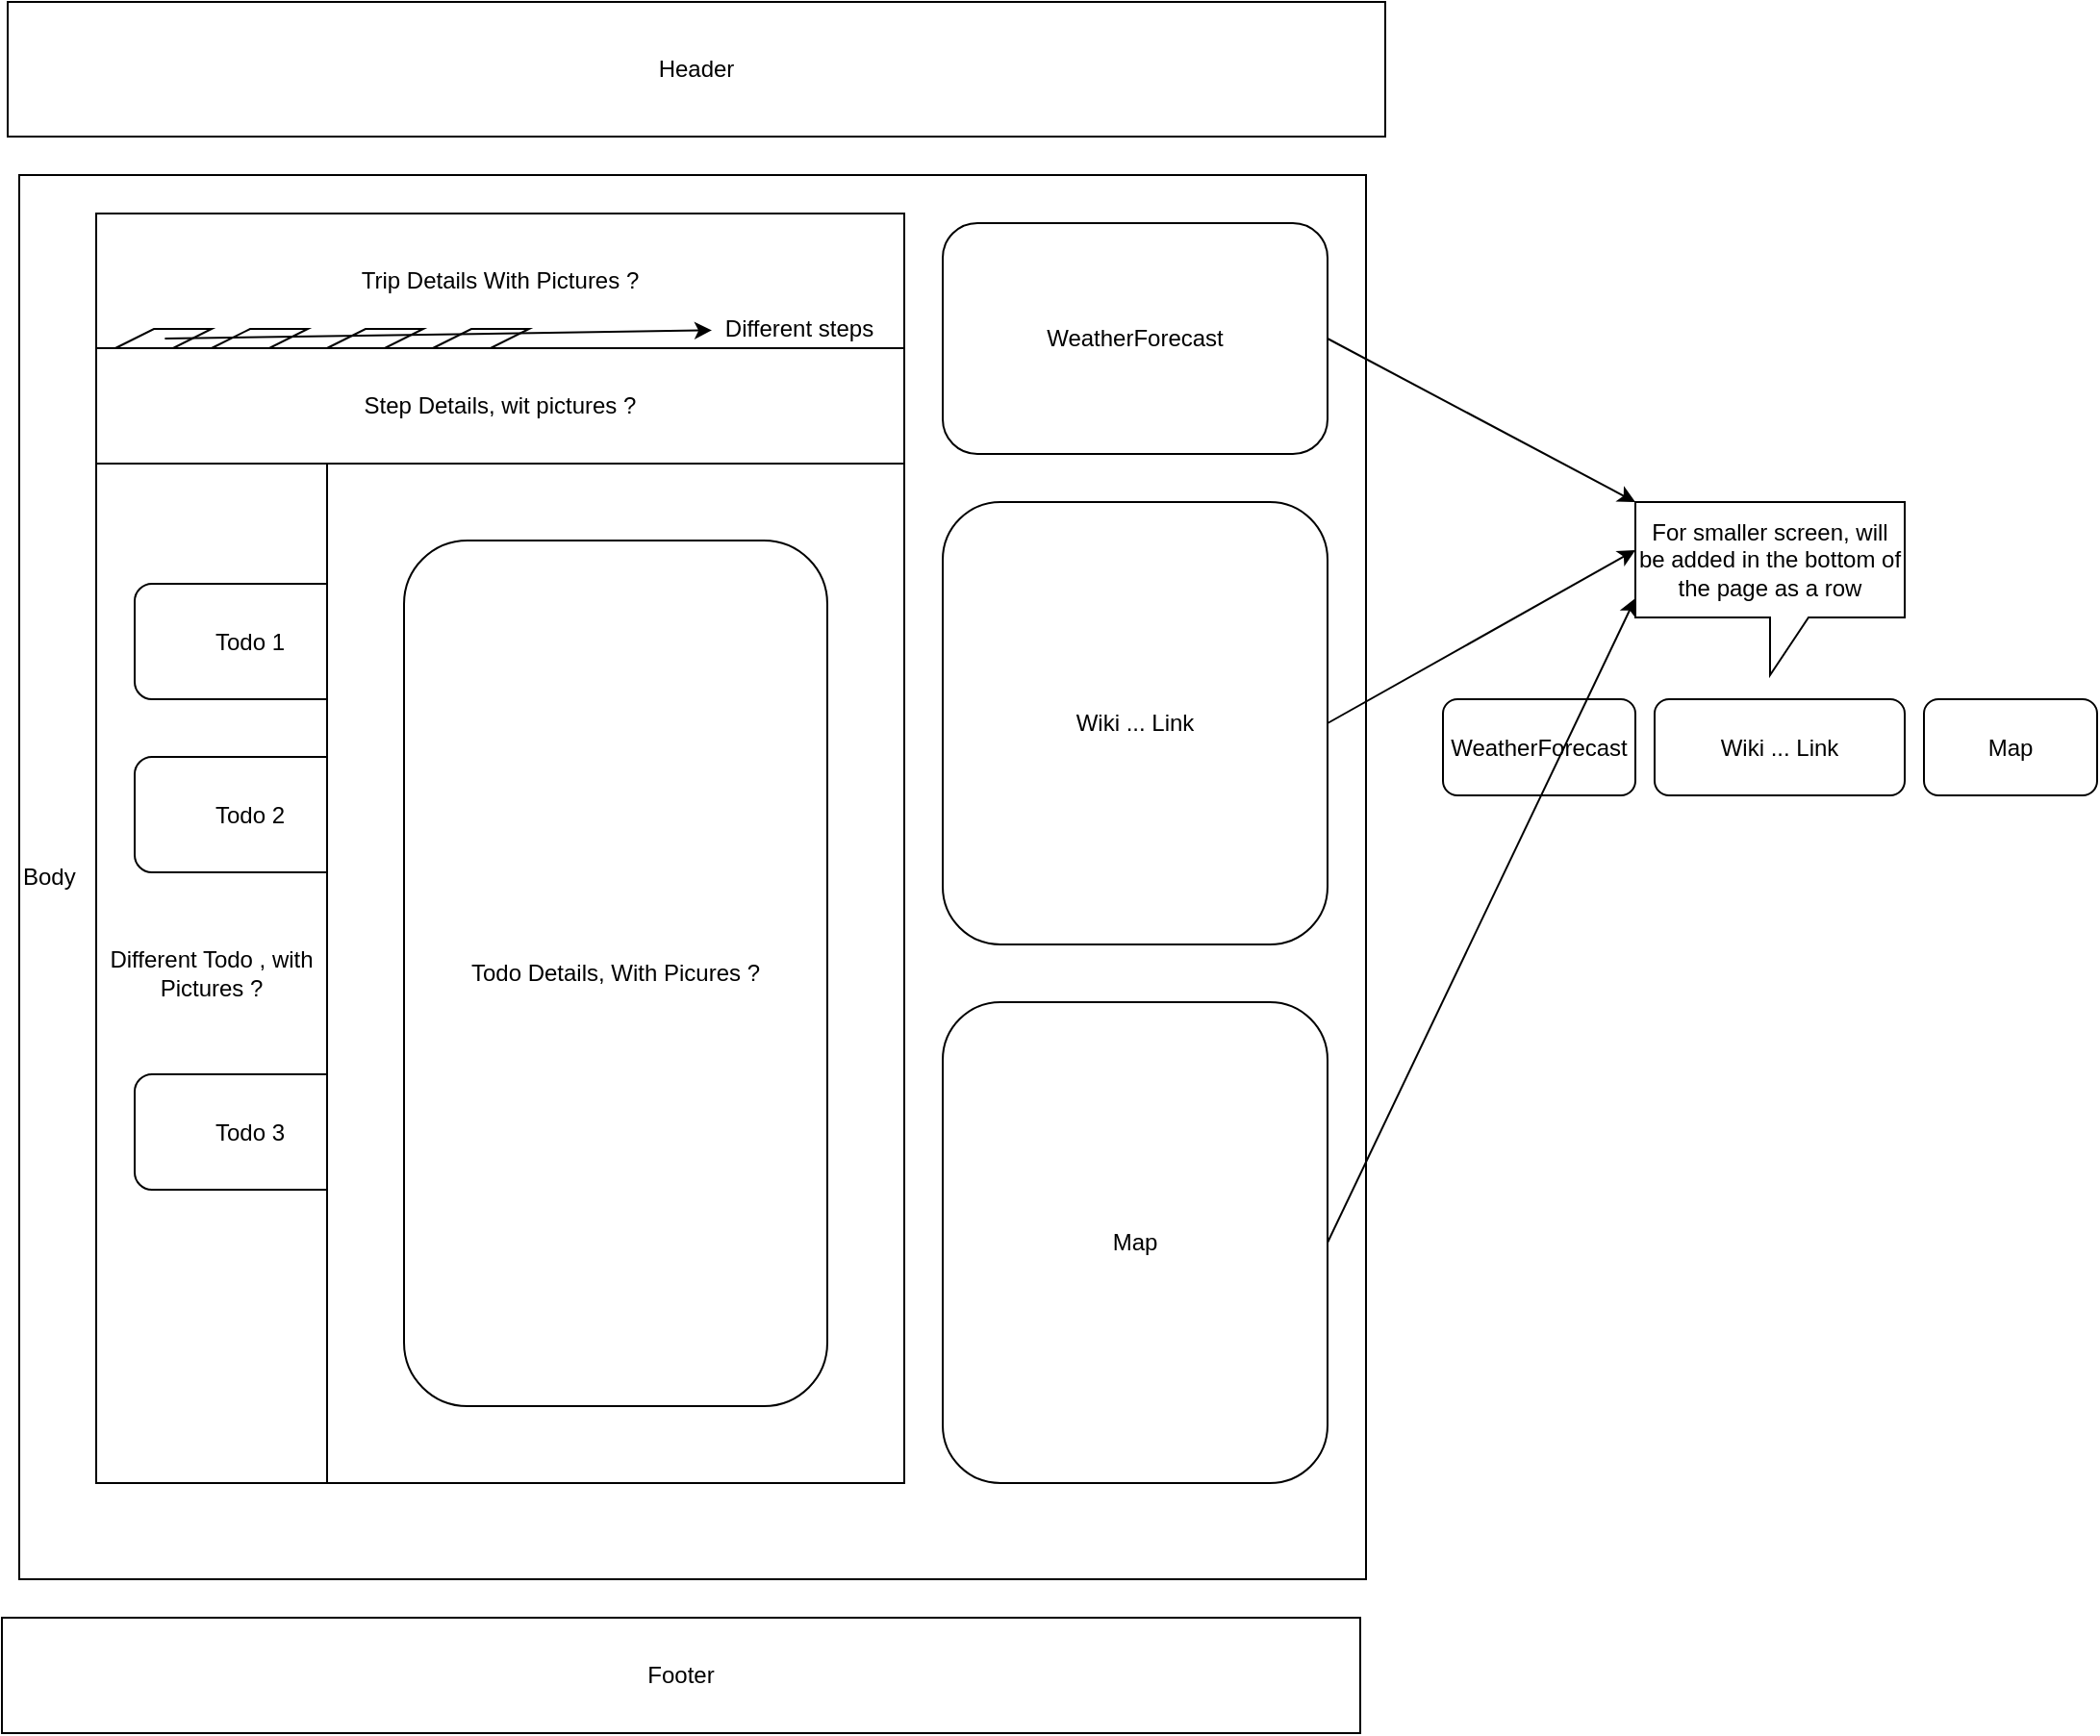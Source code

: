 <mxfile>
    <diagram id="cCq-e8GAgsVm7-UR-blC" name="Page-1">
        <mxGraphModel dx="1204" dy="790" grid="1" gridSize="10" guides="1" tooltips="1" connect="1" arrows="1" fold="1" page="1" pageScale="1" pageWidth="827" pageHeight="1169" math="0" shadow="0">
            <root>
                <mxCell id="0"/>
                <mxCell id="1" parent="0"/>
                <mxCell id="9" value="Body" style="rounded=0;whiteSpace=wrap;html=1;fillColor=none;align=left;" vertex="1" parent="1">
                    <mxGeometry x="70" y="170" width="700" height="730" as="geometry"/>
                </mxCell>
                <mxCell id="2" value="Trip Details With Pictures ?" style="rounded=0;whiteSpace=wrap;html=1;" vertex="1" parent="1">
                    <mxGeometry x="110" y="190" width="420" height="70" as="geometry"/>
                </mxCell>
                <mxCell id="3" value="Different Todo , with Pictures ?" style="rounded=0;whiteSpace=wrap;html=1;" vertex="1" parent="1">
                    <mxGeometry x="110" y="320" width="120" height="530" as="geometry"/>
                </mxCell>
                <mxCell id="4" value="Todo 1" style="rounded=1;whiteSpace=wrap;html=1;" vertex="1" parent="1">
                    <mxGeometry x="130" y="382.5" width="120" height="60" as="geometry"/>
                </mxCell>
                <mxCell id="5" value="Todo 2" style="rounded=1;whiteSpace=wrap;html=1;" vertex="1" parent="1">
                    <mxGeometry x="130" y="472.5" width="120" height="60" as="geometry"/>
                </mxCell>
                <mxCell id="6" value="Todo 3" style="rounded=1;whiteSpace=wrap;html=1;" vertex="1" parent="1">
                    <mxGeometry x="130" y="637.5" width="120" height="60" as="geometry"/>
                </mxCell>
                <mxCell id="7" value="" style="rounded=0;whiteSpace=wrap;html=1;" vertex="1" parent="1">
                    <mxGeometry x="230" y="320" width="300" height="530" as="geometry"/>
                </mxCell>
                <mxCell id="8" value="Header" style="rounded=0;whiteSpace=wrap;html=1;" vertex="1" parent="1">
                    <mxGeometry x="64" y="80" width="716" height="70" as="geometry"/>
                </mxCell>
                <mxCell id="10" value="Footer" style="rounded=0;whiteSpace=wrap;html=1;labelBackgroundColor=none;fillColor=none;" vertex="1" parent="1">
                    <mxGeometry x="61" y="920" width="706" height="60" as="geometry"/>
                </mxCell>
                <mxCell id="11" value="Todo Details, With Picures ?" style="rounded=1;whiteSpace=wrap;html=1;labelBackgroundColor=none;fillColor=none;" vertex="1" parent="1">
                    <mxGeometry x="270" y="360" width="220" height="450" as="geometry"/>
                </mxCell>
                <mxCell id="15" value="WeatherForecast" style="rounded=1;whiteSpace=wrap;html=1;labelBackgroundColor=none;fillColor=none;" vertex="1" parent="1">
                    <mxGeometry x="550" y="195" width="200" height="120" as="geometry"/>
                </mxCell>
                <mxCell id="16" value="Step Details, wit pictures ?" style="rounded=0;whiteSpace=wrap;html=1;labelBackgroundColor=none;fillColor=none;" vertex="1" parent="1">
                    <mxGeometry x="110" y="260" width="420" height="60" as="geometry"/>
                </mxCell>
                <mxCell id="18" value="" style="shape=parallelogram;perimeter=parallelogramPerimeter;whiteSpace=wrap;html=1;fixedSize=1;labelBackgroundColor=none;fillColor=none;" vertex="1" parent="1">
                    <mxGeometry x="120" y="250" width="50" height="10" as="geometry"/>
                </mxCell>
                <mxCell id="19" value="" style="shape=parallelogram;perimeter=parallelogramPerimeter;whiteSpace=wrap;html=1;fixedSize=1;labelBackgroundColor=none;fillColor=none;" vertex="1" parent="1">
                    <mxGeometry x="170" y="250" width="50" height="10" as="geometry"/>
                </mxCell>
                <mxCell id="20" value="" style="shape=parallelogram;perimeter=parallelogramPerimeter;whiteSpace=wrap;html=1;fixedSize=1;labelBackgroundColor=none;fillColor=none;" vertex="1" parent="1">
                    <mxGeometry x="230" y="250" width="50" height="10" as="geometry"/>
                </mxCell>
                <mxCell id="21" value="" style="shape=parallelogram;perimeter=parallelogramPerimeter;whiteSpace=wrap;html=1;fixedSize=1;labelBackgroundColor=none;fillColor=none;" vertex="1" parent="1">
                    <mxGeometry x="285" y="250" width="50" height="10" as="geometry"/>
                </mxCell>
                <mxCell id="22" value="" style="endArrow=classic;html=1;exitX=0.085;exitY=-0.083;exitDx=0;exitDy=0;exitPerimeter=0;" edge="1" parent="1" source="16" target="23">
                    <mxGeometry width="50" height="50" relative="1" as="geometry">
                        <mxPoint x="390" y="380" as="sourcePoint"/>
                        <mxPoint x="40" y="170" as="targetPoint"/>
                    </mxGeometry>
                </mxCell>
                <mxCell id="23" value="Different steps" style="text;html=1;align=center;verticalAlign=middle;resizable=0;points=[];autosize=1;strokeColor=none;fillColor=none;" vertex="1" parent="1">
                    <mxGeometry x="430" y="240" width="90" height="20" as="geometry"/>
                </mxCell>
                <mxCell id="24" value="Map" style="rounded=1;whiteSpace=wrap;html=1;labelBackgroundColor=none;fillColor=none;" vertex="1" parent="1">
                    <mxGeometry x="550" y="600" width="200" height="250" as="geometry"/>
                </mxCell>
                <mxCell id="25" value="Wiki ... Link" style="rounded=1;whiteSpace=wrap;html=1;labelBackgroundColor=none;fillColor=none;" vertex="1" parent="1">
                    <mxGeometry x="550" y="340" width="200" height="230" as="geometry"/>
                </mxCell>
                <mxCell id="27" value="For smaller screen, will be added in the bottom of the page as a row" style="shape=callout;whiteSpace=wrap;html=1;perimeter=calloutPerimeter;labelBackgroundColor=none;fillColor=none;" vertex="1" parent="1">
                    <mxGeometry x="910" y="340" width="140" height="90" as="geometry"/>
                </mxCell>
                <mxCell id="28" value="" style="endArrow=classic;html=1;exitX=1;exitY=0.5;exitDx=0;exitDy=0;entryX=0;entryY=0;entryDx=0;entryDy=50;entryPerimeter=0;" edge="1" parent="1" source="24" target="27">
                    <mxGeometry width="50" height="50" relative="1" as="geometry">
                        <mxPoint x="730" y="720" as="sourcePoint"/>
                        <mxPoint x="780" y="670" as="targetPoint"/>
                    </mxGeometry>
                </mxCell>
                <mxCell id="29" value="" style="endArrow=classic;html=1;exitX=1;exitY=0.5;exitDx=0;exitDy=0;entryX=0;entryY=0;entryDx=0;entryDy=25;entryPerimeter=0;" edge="1" parent="1" source="25" target="27">
                    <mxGeometry width="50" height="50" relative="1" as="geometry">
                        <mxPoint x="670" y="540" as="sourcePoint"/>
                        <mxPoint x="720" y="490" as="targetPoint"/>
                    </mxGeometry>
                </mxCell>
                <mxCell id="30" value="" style="endArrow=classic;html=1;exitX=1;exitY=0.5;exitDx=0;exitDy=0;entryX=0;entryY=0;entryDx=0;entryDy=0;entryPerimeter=0;" edge="1" parent="1" source="15" target="27">
                    <mxGeometry width="50" height="50" relative="1" as="geometry">
                        <mxPoint x="670" y="540" as="sourcePoint"/>
                        <mxPoint x="720" y="490" as="targetPoint"/>
                    </mxGeometry>
                </mxCell>
                <mxCell id="32" value="WeatherForecast" style="rounded=1;whiteSpace=wrap;html=1;labelBackgroundColor=none;fillColor=none;" vertex="1" parent="1">
                    <mxGeometry x="810" y="442.5" width="100" height="50" as="geometry"/>
                </mxCell>
                <mxCell id="33" value="Wiki ... Link" style="rounded=1;whiteSpace=wrap;html=1;labelBackgroundColor=none;fillColor=none;" vertex="1" parent="1">
                    <mxGeometry x="920" y="442.5" width="130" height="50" as="geometry"/>
                </mxCell>
                <mxCell id="34" value="Map" style="rounded=1;whiteSpace=wrap;html=1;labelBackgroundColor=none;fillColor=none;" vertex="1" parent="1">
                    <mxGeometry x="1060" y="442.5" width="90" height="50" as="geometry"/>
                </mxCell>
            </root>
        </mxGraphModel>
    </diagram>
</mxfile>